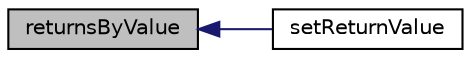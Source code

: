 digraph "returnsByValue"
{
  edge [fontname="Helvetica",fontsize="10",labelfontname="Helvetica",labelfontsize="10"];
  node [fontname="Helvetica",fontsize="10",shape=record];
  rankdir="LR";
  Node1 [label="returnsByValue",height=0.2,width=0.4,color="black", fillcolor="grey75", style="filled" fontcolor="black"];
  Node1 -> Node2 [dir="back",color="midnightblue",fontsize="10",style="solid",fontname="Helvetica"];
  Node2 [label="setReturnValue",height=0.2,width=0.4,color="black", fillcolor="white", style="filled",URL="$class_simple_mock.html#ab089236b818787ba4d1435f3bfafa1ef"];
}
